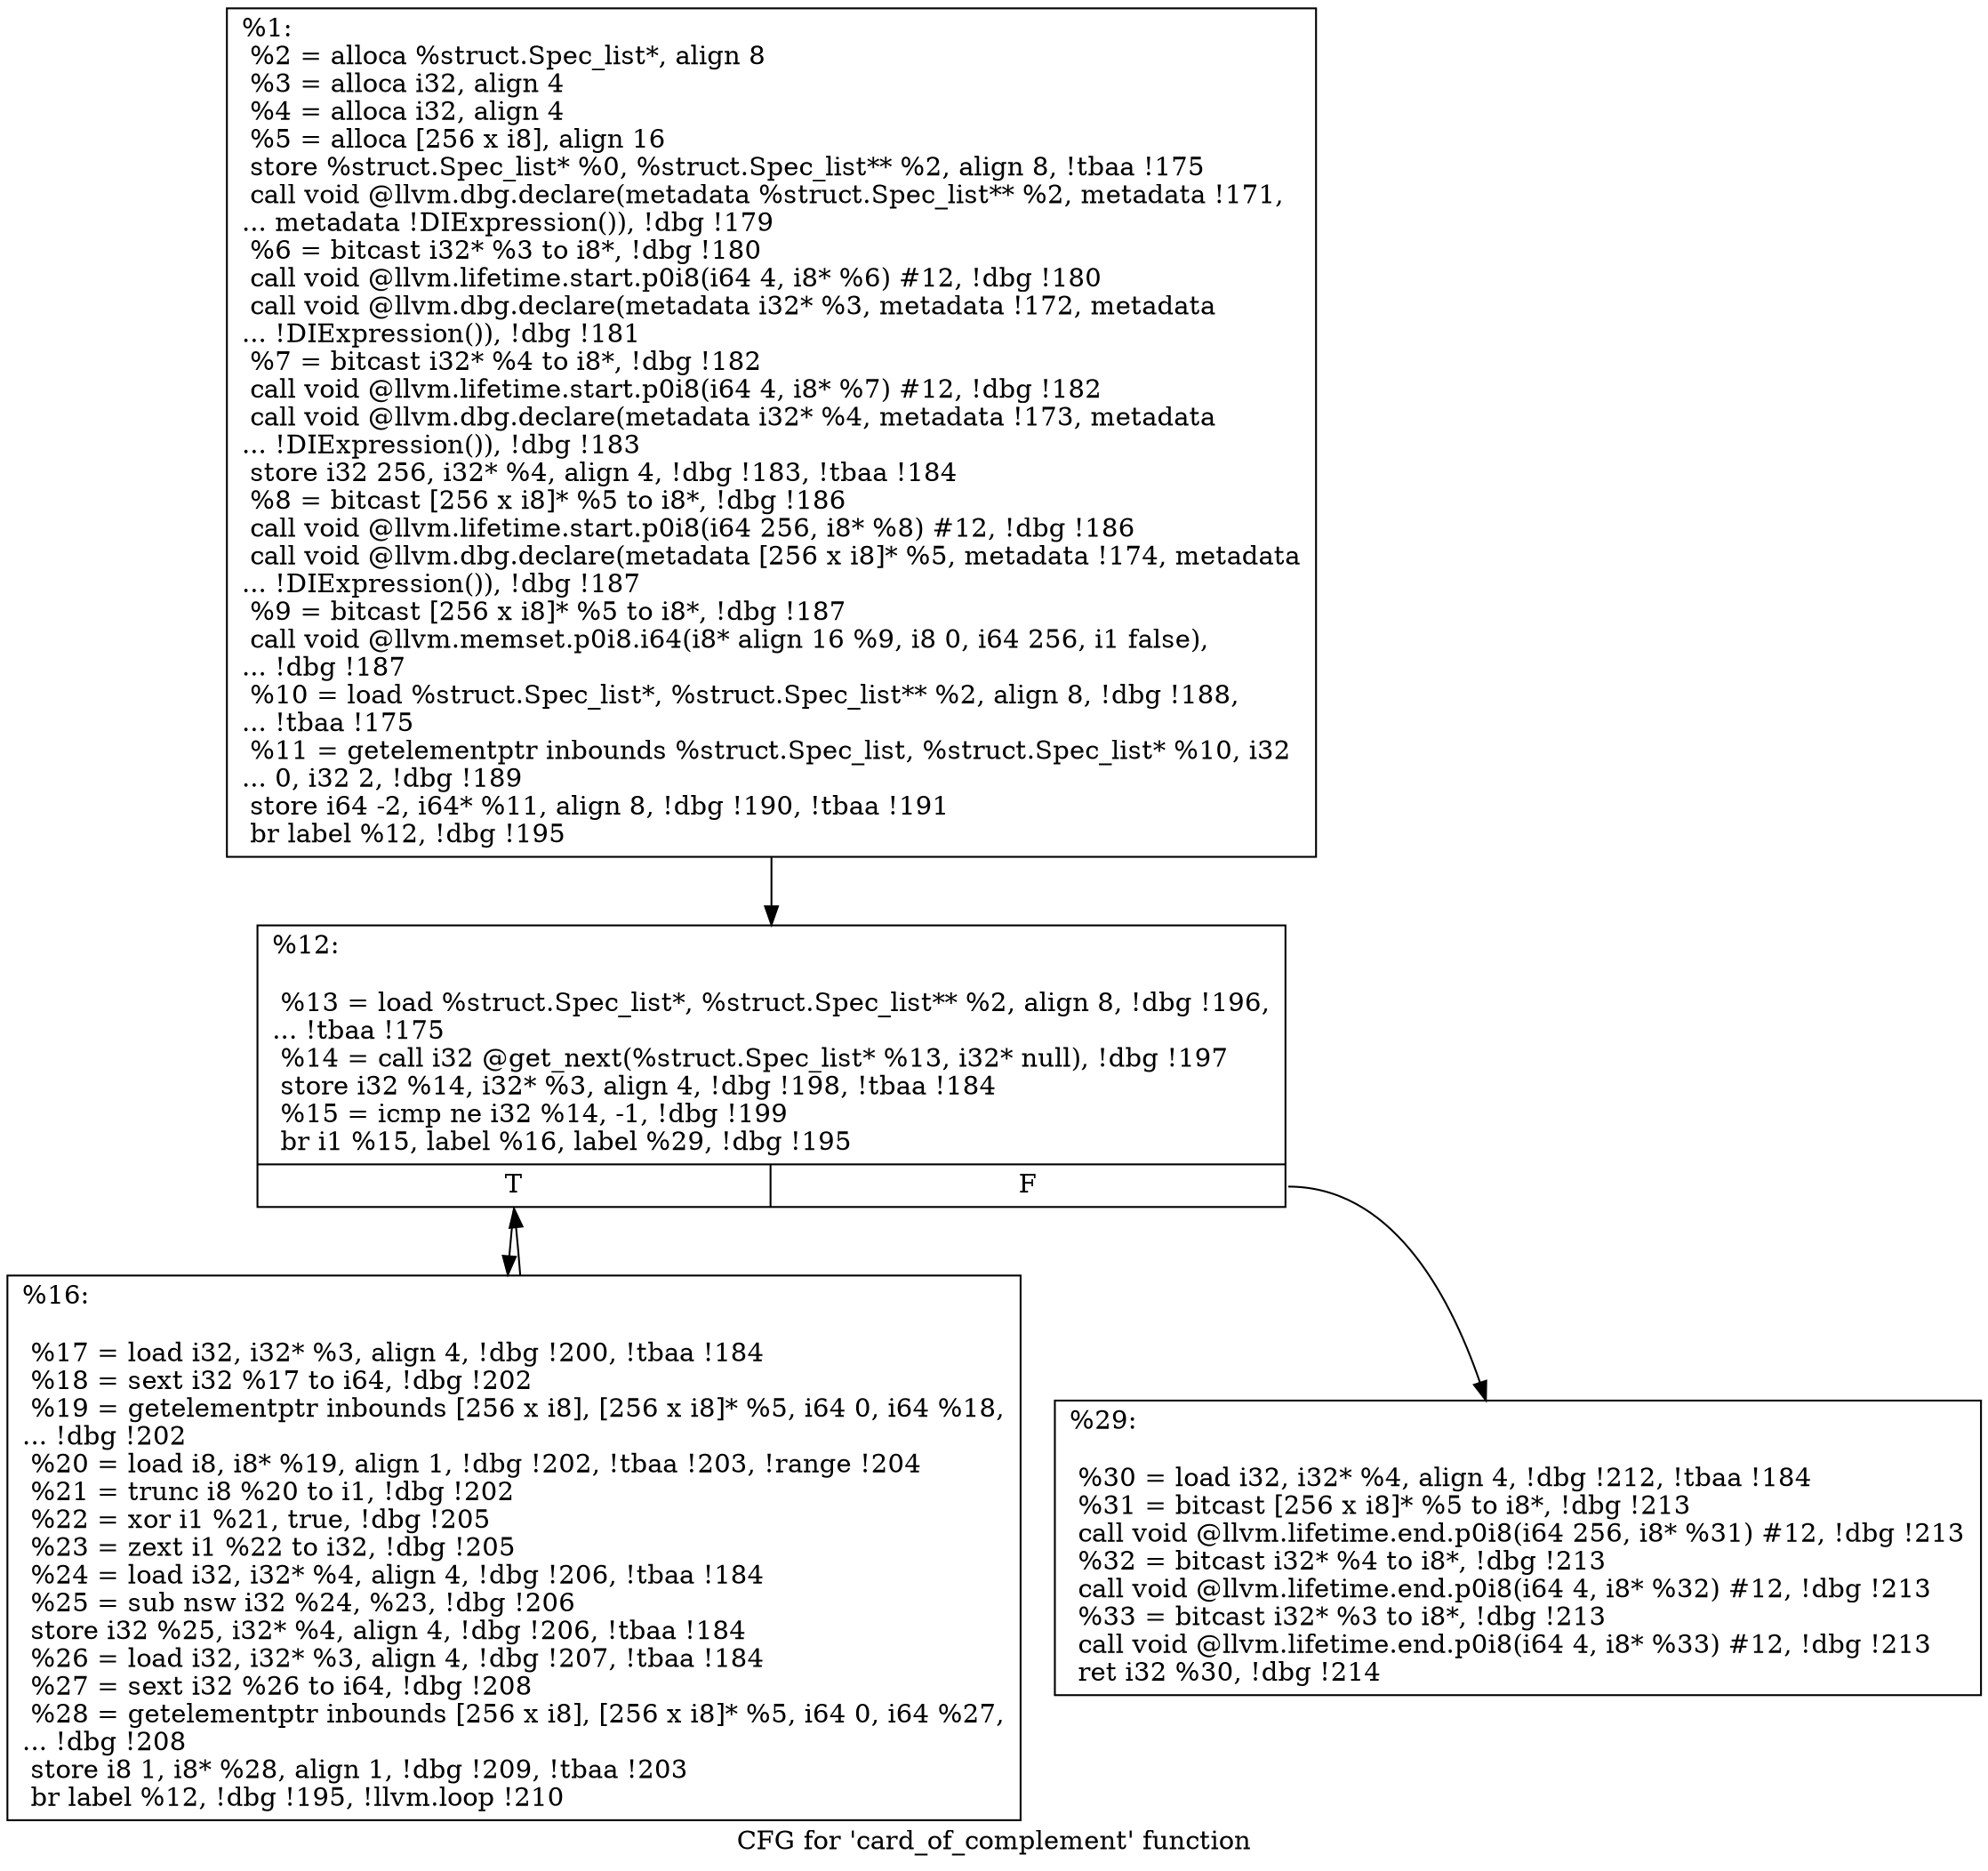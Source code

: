 digraph "CFG for 'card_of_complement' function" {
	label="CFG for 'card_of_complement' function";

	Node0x142f260 [shape=record,label="{%1:\l  %2 = alloca %struct.Spec_list*, align 8\l  %3 = alloca i32, align 4\l  %4 = alloca i32, align 4\l  %5 = alloca [256 x i8], align 16\l  store %struct.Spec_list* %0, %struct.Spec_list** %2, align 8, !tbaa !175\l  call void @llvm.dbg.declare(metadata %struct.Spec_list** %2, metadata !171,\l... metadata !DIExpression()), !dbg !179\l  %6 = bitcast i32* %3 to i8*, !dbg !180\l  call void @llvm.lifetime.start.p0i8(i64 4, i8* %6) #12, !dbg !180\l  call void @llvm.dbg.declare(metadata i32* %3, metadata !172, metadata\l... !DIExpression()), !dbg !181\l  %7 = bitcast i32* %4 to i8*, !dbg !182\l  call void @llvm.lifetime.start.p0i8(i64 4, i8* %7) #12, !dbg !182\l  call void @llvm.dbg.declare(metadata i32* %4, metadata !173, metadata\l... !DIExpression()), !dbg !183\l  store i32 256, i32* %4, align 4, !dbg !183, !tbaa !184\l  %8 = bitcast [256 x i8]* %5 to i8*, !dbg !186\l  call void @llvm.lifetime.start.p0i8(i64 256, i8* %8) #12, !dbg !186\l  call void @llvm.dbg.declare(metadata [256 x i8]* %5, metadata !174, metadata\l... !DIExpression()), !dbg !187\l  %9 = bitcast [256 x i8]* %5 to i8*, !dbg !187\l  call void @llvm.memset.p0i8.i64(i8* align 16 %9, i8 0, i64 256, i1 false),\l... !dbg !187\l  %10 = load %struct.Spec_list*, %struct.Spec_list** %2, align 8, !dbg !188,\l... !tbaa !175\l  %11 = getelementptr inbounds %struct.Spec_list, %struct.Spec_list* %10, i32\l... 0, i32 2, !dbg !189\l  store i64 -2, i64* %11, align 8, !dbg !190, !tbaa !191\l  br label %12, !dbg !195\l}"];
	Node0x142f260 -> Node0x1340da0;
	Node0x1340da0 [shape=record,label="{%12:\l\l  %13 = load %struct.Spec_list*, %struct.Spec_list** %2, align 8, !dbg !196,\l... !tbaa !175\l  %14 = call i32 @get_next(%struct.Spec_list* %13, i32* null), !dbg !197\l  store i32 %14, i32* %3, align 4, !dbg !198, !tbaa !184\l  %15 = icmp ne i32 %14, -1, !dbg !199\l  br i1 %15, label %16, label %29, !dbg !195\l|{<s0>T|<s1>F}}"];
	Node0x1340da0:s0 -> Node0x1340df0;
	Node0x1340da0:s1 -> Node0x1340e40;
	Node0x1340df0 [shape=record,label="{%16:\l\l  %17 = load i32, i32* %3, align 4, !dbg !200, !tbaa !184\l  %18 = sext i32 %17 to i64, !dbg !202\l  %19 = getelementptr inbounds [256 x i8], [256 x i8]* %5, i64 0, i64 %18,\l... !dbg !202\l  %20 = load i8, i8* %19, align 1, !dbg !202, !tbaa !203, !range !204\l  %21 = trunc i8 %20 to i1, !dbg !202\l  %22 = xor i1 %21, true, !dbg !205\l  %23 = zext i1 %22 to i32, !dbg !205\l  %24 = load i32, i32* %4, align 4, !dbg !206, !tbaa !184\l  %25 = sub nsw i32 %24, %23, !dbg !206\l  store i32 %25, i32* %4, align 4, !dbg !206, !tbaa !184\l  %26 = load i32, i32* %3, align 4, !dbg !207, !tbaa !184\l  %27 = sext i32 %26 to i64, !dbg !208\l  %28 = getelementptr inbounds [256 x i8], [256 x i8]* %5, i64 0, i64 %27,\l... !dbg !208\l  store i8 1, i8* %28, align 1, !dbg !209, !tbaa !203\l  br label %12, !dbg !195, !llvm.loop !210\l}"];
	Node0x1340df0 -> Node0x1340da0;
	Node0x1340e40 [shape=record,label="{%29:\l\l  %30 = load i32, i32* %4, align 4, !dbg !212, !tbaa !184\l  %31 = bitcast [256 x i8]* %5 to i8*, !dbg !213\l  call void @llvm.lifetime.end.p0i8(i64 256, i8* %31) #12, !dbg !213\l  %32 = bitcast i32* %4 to i8*, !dbg !213\l  call void @llvm.lifetime.end.p0i8(i64 4, i8* %32) #12, !dbg !213\l  %33 = bitcast i32* %3 to i8*, !dbg !213\l  call void @llvm.lifetime.end.p0i8(i64 4, i8* %33) #12, !dbg !213\l  ret i32 %30, !dbg !214\l}"];
}
